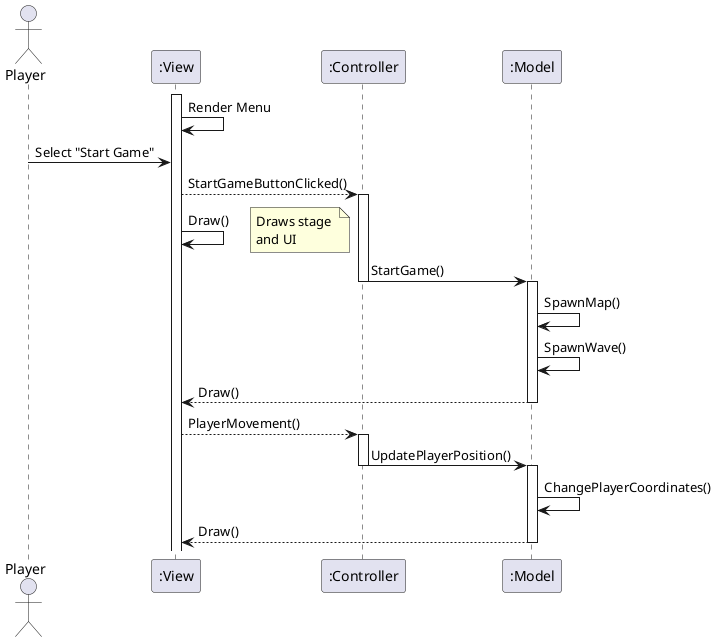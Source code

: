 @startuml

Actor Player as Pl
'View is the drawManager class' 
Participant ":View" as Vw
'All other managers' 
Participant ":Controller" as Cl
'All the other classes'
Participant ":Model" as Ml

activate Vw
Vw -> Vw: Render Menu
Pl -> Vw: Select "Start Game"
        Vw --> Cl: StartGameButtonClicked()
                activate Cl
        Vw -> Vw: Draw()
                note right
                    Draws stage 
                    and UI
                end note
                Cl -> Ml: StartGame()
                deactivate Cl
                activate Ml
                Ml -> Ml: SpawnMap()
                Ml -> Ml: SpawnWave()
                Vw <-- Ml: Draw() 
                deactivate Ml
        Vw --> Cl: PlayerMovement()
        activate Cl
        Cl -> Ml: UpdatePlayerPosition()
        deactivate Cl
        activate Ml
        Ml -> Ml: ChangePlayerCoordinates()
        Ml --> Vw: Draw() 
        deactivate Ml
@enduml